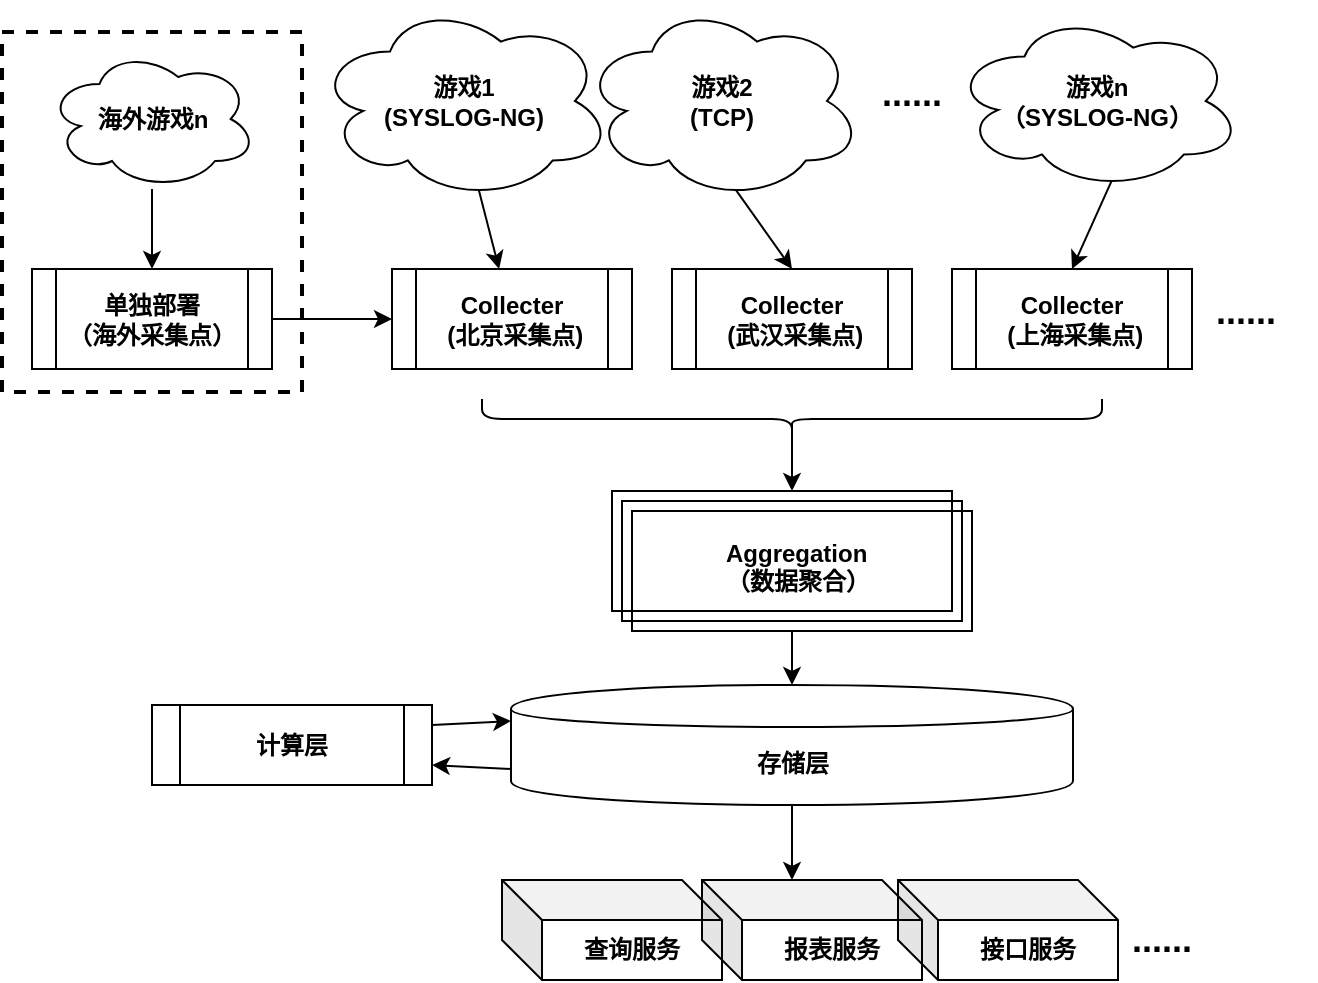 <mxfile version="10.7.7" type="github"><diagram id="5tbqgW1gkCISoq5C41m2" name="Ã§Â¬Â¬ 1 Ã©Â¡Âµ"><mxGraphModel dx="961" dy="554" grid="1" gridSize="10" guides="1" tooltips="1" connect="1" arrows="1" fold="1" page="1" pageScale="1" pageWidth="1169" pageHeight="827" math="0" shadow="0"><root><mxCell id="0"/><mxCell id="1" parent="0"/><mxCell id="kp66mCLXIGGf2sOdTx4E-65" value="" style="rounded=0;whiteSpace=wrap;html=1;fillColor=none;fontColor=none;dashed=1;strokeWidth=2;" parent="1" vertex="1"><mxGeometry x="130" y="160" width="150" height="180" as="geometry"/></mxCell><mxCell id="kp66mCLXIGGf2sOdTx4E-1" value="&lt;b&gt;Collecter&lt;br&gt;&amp;nbsp;(北京采集点)&lt;/b&gt;" style="shape=process;whiteSpace=wrap;html=1;backgroundOutline=1;" parent="1" vertex="1"><mxGeometry x="325" y="278.5" width="120" height="50" as="geometry"/></mxCell><mxCell id="kp66mCLXIGGf2sOdTx4E-6" value="&lt;b&gt;Collecter&lt;br&gt;&amp;nbsp;(武汉采集点)&lt;/b&gt;" style="shape=process;whiteSpace=wrap;html=1;backgroundOutline=1;" parent="1" vertex="1"><mxGeometry x="465" y="278.5" width="120" height="50" as="geometry"/></mxCell><mxCell id="kp66mCLXIGGf2sOdTx4E-9" value="&lt;b&gt;Collecter&lt;br&gt;&amp;nbsp;(上海采集点)&lt;/b&gt;" style="shape=process;whiteSpace=wrap;html=1;backgroundOutline=1;" parent="1" vertex="1"><mxGeometry x="605" y="278.5" width="120" height="50" as="geometry"/></mxCell><mxCell id="kp66mCLXIGGf2sOdTx4E-10" value="&lt;b&gt;游戏1&lt;br&gt;(SYSLOG-NG)&lt;br&gt;&lt;/b&gt;" style="ellipse;shape=cloud;whiteSpace=wrap;html=1;" parent="1" vertex="1"><mxGeometry x="287" y="145" width="148" height="99" as="geometry"/></mxCell><mxCell id="kp66mCLXIGGf2sOdTx4E-12" value="&lt;b&gt;游戏2&lt;br&gt;(TCP)&lt;br&gt;&lt;/b&gt;" style="ellipse;shape=cloud;whiteSpace=wrap;html=1;" parent="1" vertex="1"><mxGeometry x="420" y="145" width="140" height="99" as="geometry"/></mxCell><mxCell id="kp66mCLXIGGf2sOdTx4E-13" value="&lt;b&gt;游戏n&lt;br&gt;（SYSLOG-NG）&lt;br&gt;&lt;/b&gt;" style="ellipse;shape=cloud;whiteSpace=wrap;html=1;" parent="1" vertex="1"><mxGeometry x="605" y="150" width="145" height="89" as="geometry"/></mxCell><mxCell id="kp66mCLXIGGf2sOdTx4E-14" value="&lt;b style=&quot;font-size: 18px&quot;&gt;&lt;br&gt;......&lt;/b&gt;&lt;br&gt;" style="text;html=1;strokeColor=none;fillColor=none;align=center;verticalAlign=middle;whiteSpace=wrap;rounded=0;" parent="1" vertex="1"><mxGeometry x="717" y="268.5" width="70" height="40" as="geometry"/></mxCell><mxCell id="kp66mCLXIGGf2sOdTx4E-16" value="&lt;b style=&quot;font-size: 18px&quot;&gt;&lt;br&gt;......&lt;/b&gt;&lt;br&gt;" style="text;html=1;strokeColor=none;fillColor=none;align=center;verticalAlign=middle;whiteSpace=wrap;rounded=0;" parent="1" vertex="1"><mxGeometry x="550" y="160" width="70" height="40" as="geometry"/></mxCell><mxCell id="kp66mCLXIGGf2sOdTx4E-17" value="" style="endArrow=classic;html=1;exitX=0.55;exitY=0.95;exitDx=0;exitDy=0;exitPerimeter=0;" parent="1" source="kp66mCLXIGGf2sOdTx4E-10" target="kp66mCLXIGGf2sOdTx4E-1" edge="1"><mxGeometry width="50" height="50" relative="1" as="geometry"><mxPoint x="385" y="488.5" as="sourcePoint"/><mxPoint x="435" y="438.5" as="targetPoint"/></mxGeometry></mxCell><mxCell id="kp66mCLXIGGf2sOdTx4E-18" value="" style="endArrow=classic;html=1;exitX=0.55;exitY=0.95;exitDx=0;exitDy=0;exitPerimeter=0;" parent="1" source="kp66mCLXIGGf2sOdTx4E-12" edge="1"><mxGeometry width="50" height="50" relative="1" as="geometry"><mxPoint x="555" y="468.5" as="sourcePoint"/><mxPoint x="525" y="278.5" as="targetPoint"/></mxGeometry></mxCell><mxCell id="kp66mCLXIGGf2sOdTx4E-19" value="" style="endArrow=classic;html=1;exitX=0.55;exitY=0.95;exitDx=0;exitDy=0;exitPerimeter=0;entryX=0.5;entryY=0;entryDx=0;entryDy=0;" parent="1" source="kp66mCLXIGGf2sOdTx4E-13" target="kp66mCLXIGGf2sOdTx4E-9" edge="1"><mxGeometry width="50" height="50" relative="1" as="geometry"><mxPoint x="513" y="245.167" as="sourcePoint"/><mxPoint x="535" y="288.5" as="targetPoint"/></mxGeometry></mxCell><mxCell id="kp66mCLXIGGf2sOdTx4E-27" value="" style="group" parent="1" vertex="1" connectable="0"><mxGeometry x="347" y="368.5" width="356" height="112" as="geometry"/></mxCell><mxCell id="kp66mCLXIGGf2sOdTx4E-36" value="" style="group" parent="kp66mCLXIGGf2sOdTx4E-27" vertex="1" connectable="0"><mxGeometry x="88" y="21" width="180" height="70" as="geometry"/></mxCell><mxCell id="kp66mCLXIGGf2sOdTx4E-34" value="" style="verticalLabelPosition=bottom;verticalAlign=top;html=1;shape=mxgraph.basic.layered_rect;dx=10;outlineConnect=0;fillColor=none;fontColor=none;" parent="kp66mCLXIGGf2sOdTx4E-36" vertex="1"><mxGeometry width="180" height="70" as="geometry"/></mxCell><mxCell id="kp66mCLXIGGf2sOdTx4E-35" value="&lt;b&gt;Aggregation&lt;br&gt;（数据聚合）&lt;/b&gt;&lt;br&gt;" style="text;html=1;fontColor=none;" parent="kp66mCLXIGGf2sOdTx4E-36" vertex="1"><mxGeometry x="55" y="17" width="70" height="36" as="geometry"/></mxCell><mxCell id="kp66mCLXIGGf2sOdTx4E-38" style="edgeStyle=orthogonalEdgeStyle;rounded=0;orthogonalLoop=1;jettySize=auto;html=1;exitX=0.1;exitY=0.5;exitDx=0;exitDy=0;exitPerimeter=0;fontColor=none;" parent="1" source="kp66mCLXIGGf2sOdTx4E-28" target="kp66mCLXIGGf2sOdTx4E-34" edge="1"><mxGeometry relative="1" as="geometry"/></mxCell><mxCell id="kp66mCLXIGGf2sOdTx4E-28" value="" style="shape=curlyBracket;whiteSpace=wrap;html=1;rounded=1;fillColor=none;fontColor=none;rotation=-90;" parent="1" vertex="1"><mxGeometry x="515" y="198.5" width="20" height="310" as="geometry"/></mxCell><mxCell id="kp66mCLXIGGf2sOdTx4E-29" value="&lt;b&gt;存储层&lt;/b&gt;" style="shape=cylinder;whiteSpace=wrap;html=1;boundedLbl=1;backgroundOutline=1;fillColor=none;fontColor=none;" parent="1" vertex="1"><mxGeometry x="384.5" y="486.5" width="281" height="60" as="geometry"/></mxCell><mxCell id="kp66mCLXIGGf2sOdTx4E-39" style="edgeStyle=orthogonalEdgeStyle;rounded=0;orthogonalLoop=1;jettySize=auto;html=1;entryX=0.5;entryY=0;entryDx=0;entryDy=0;fontColor=none;" parent="1" source="kp66mCLXIGGf2sOdTx4E-34" target="kp66mCLXIGGf2sOdTx4E-29" edge="1"><mxGeometry relative="1" as="geometry"/></mxCell><mxCell id="kp66mCLXIGGf2sOdTx4E-44" value="&lt;b&gt;计算层&lt;/b&gt;" style="shape=process;whiteSpace=wrap;html=1;backgroundOutline=1;fillColor=none;fontColor=none;" parent="1" vertex="1"><mxGeometry x="205" y="496.5" width="140" height="40" as="geometry"/></mxCell><mxCell id="kp66mCLXIGGf2sOdTx4E-47" value="" style="endArrow=classic;html=1;fontColor=none;exitX=1;exitY=0.25;exitDx=0;exitDy=0;entryX=0;entryY=0.3;entryDx=0;entryDy=0;" parent="1" source="kp66mCLXIGGf2sOdTx4E-44" target="kp66mCLXIGGf2sOdTx4E-29" edge="1"><mxGeometry width="50" height="50" relative="1" as="geometry"><mxPoint x="345" y="568.5" as="sourcePoint"/><mxPoint x="395" y="518.5" as="targetPoint"/></mxGeometry></mxCell><mxCell id="kp66mCLXIGGf2sOdTx4E-48" value="" style="endArrow=classic;html=1;fontColor=none;entryX=1;entryY=0.75;entryDx=0;entryDy=0;exitX=0;exitY=0.7;exitDx=0;exitDy=0;" parent="1" source="kp66mCLXIGGf2sOdTx4E-29" target="kp66mCLXIGGf2sOdTx4E-44" edge="1"><mxGeometry width="50" height="50" relative="1" as="geometry"><mxPoint x="355" y="588.5" as="sourcePoint"/><mxPoint x="405" y="538.5" as="targetPoint"/></mxGeometry></mxCell><mxCell id="kp66mCLXIGGf2sOdTx4E-52" value="" style="group" parent="1" vertex="1" connectable="0"><mxGeometry x="380" y="583" width="365" height="51" as="geometry"/></mxCell><mxCell id="kp66mCLXIGGf2sOdTx4E-45" value="&lt;b&gt;查询服务&lt;/b&gt;" style="shape=cube;whiteSpace=wrap;html=1;boundedLbl=1;backgroundOutline=1;darkOpacity=0.05;darkOpacity2=0.1;fillColor=none;fontColor=none;" parent="kp66mCLXIGGf2sOdTx4E-52" vertex="1"><mxGeometry y="1" width="110" height="50" as="geometry"/></mxCell><mxCell id="kp66mCLXIGGf2sOdTx4E-46" value="&lt;b&gt;报表服务&lt;/b&gt;" style="shape=cube;whiteSpace=wrap;html=1;boundedLbl=1;backgroundOutline=1;darkOpacity=0.05;darkOpacity2=0.1;fillColor=none;fontColor=none;" parent="kp66mCLXIGGf2sOdTx4E-52" vertex="1"><mxGeometry x="100" y="1" width="110" height="50" as="geometry"/></mxCell><mxCell id="kp66mCLXIGGf2sOdTx4E-49" value="&lt;b&gt;接口服务&lt;/b&gt;" style="shape=cube;whiteSpace=wrap;html=1;boundedLbl=1;backgroundOutline=1;darkOpacity=0.05;darkOpacity2=0.1;fillColor=none;fontColor=none;" parent="kp66mCLXIGGf2sOdTx4E-52" vertex="1"><mxGeometry x="198" y="1" width="110" height="50" as="geometry"/></mxCell><mxCell id="kp66mCLXIGGf2sOdTx4E-51" value="&lt;b style=&quot;font-size: 18px&quot;&gt;&lt;br&gt;......&lt;/b&gt;&lt;br&gt;" style="text;html=1;strokeColor=none;fillColor=none;align=center;verticalAlign=middle;whiteSpace=wrap;rounded=0;" parent="kp66mCLXIGGf2sOdTx4E-52" vertex="1"><mxGeometry x="295" width="70" height="40" as="geometry"/></mxCell><mxCell id="kp66mCLXIGGf2sOdTx4E-53" value="" style="endArrow=classic;html=1;fontColor=none;exitX=0.5;exitY=1;exitDx=0;exitDy=0;entryX=0;entryY=0;entryDx=45;entryDy=0;entryPerimeter=0;" parent="1" source="kp66mCLXIGGf2sOdTx4E-29" target="kp66mCLXIGGf2sOdTx4E-46" edge="1"><mxGeometry width="50" height="50" relative="1" as="geometry"><mxPoint x="705" y="598.5" as="sourcePoint"/><mxPoint x="755" y="548.5" as="targetPoint"/></mxGeometry></mxCell><mxCell id="kp66mCLXIGGf2sOdTx4E-57" value="" style="group" parent="1" vertex="1" connectable="0"><mxGeometry x="145" y="168.5" width="120" height="160" as="geometry"/></mxCell><mxCell id="kp66mCLXIGGf2sOdTx4E-54" value="&lt;b&gt;单独部署&lt;br&gt;（海外采集点）&lt;/b&gt;" style="shape=process;whiteSpace=wrap;html=1;backgroundOutline=1;fillColor=none;fontColor=none;" parent="kp66mCLXIGGf2sOdTx4E-57" vertex="1"><mxGeometry y="110" width="120" height="50" as="geometry"/></mxCell><mxCell id="kp66mCLXIGGf2sOdTx4E-56" style="edgeStyle=orthogonalEdgeStyle;rounded=0;orthogonalLoop=1;jettySize=auto;html=1;entryX=0.5;entryY=0;entryDx=0;entryDy=0;fontColor=none;" parent="kp66mCLXIGGf2sOdTx4E-57" source="kp66mCLXIGGf2sOdTx4E-55" target="kp66mCLXIGGf2sOdTx4E-54" edge="1"><mxGeometry relative="1" as="geometry"/></mxCell><mxCell id="kp66mCLXIGGf2sOdTx4E-55" value="&lt;b&gt;海外游戏n&lt;/b&gt;" style="ellipse;shape=cloud;whiteSpace=wrap;html=1;" parent="kp66mCLXIGGf2sOdTx4E-57" vertex="1"><mxGeometry x="7.5" width="105" height="70" as="geometry"/></mxCell><mxCell id="kp66mCLXIGGf2sOdTx4E-63" style="edgeStyle=orthogonalEdgeStyle;rounded=0;orthogonalLoop=1;jettySize=auto;html=1;exitX=1;exitY=0.5;exitDx=0;exitDy=0;entryX=0;entryY=0.5;entryDx=0;entryDy=0;fontColor=none;" parent="1" source="kp66mCLXIGGf2sOdTx4E-54" target="kp66mCLXIGGf2sOdTx4E-1" edge="1"><mxGeometry relative="1" as="geometry"/></mxCell></root></mxGraphModel></diagram></mxfile>